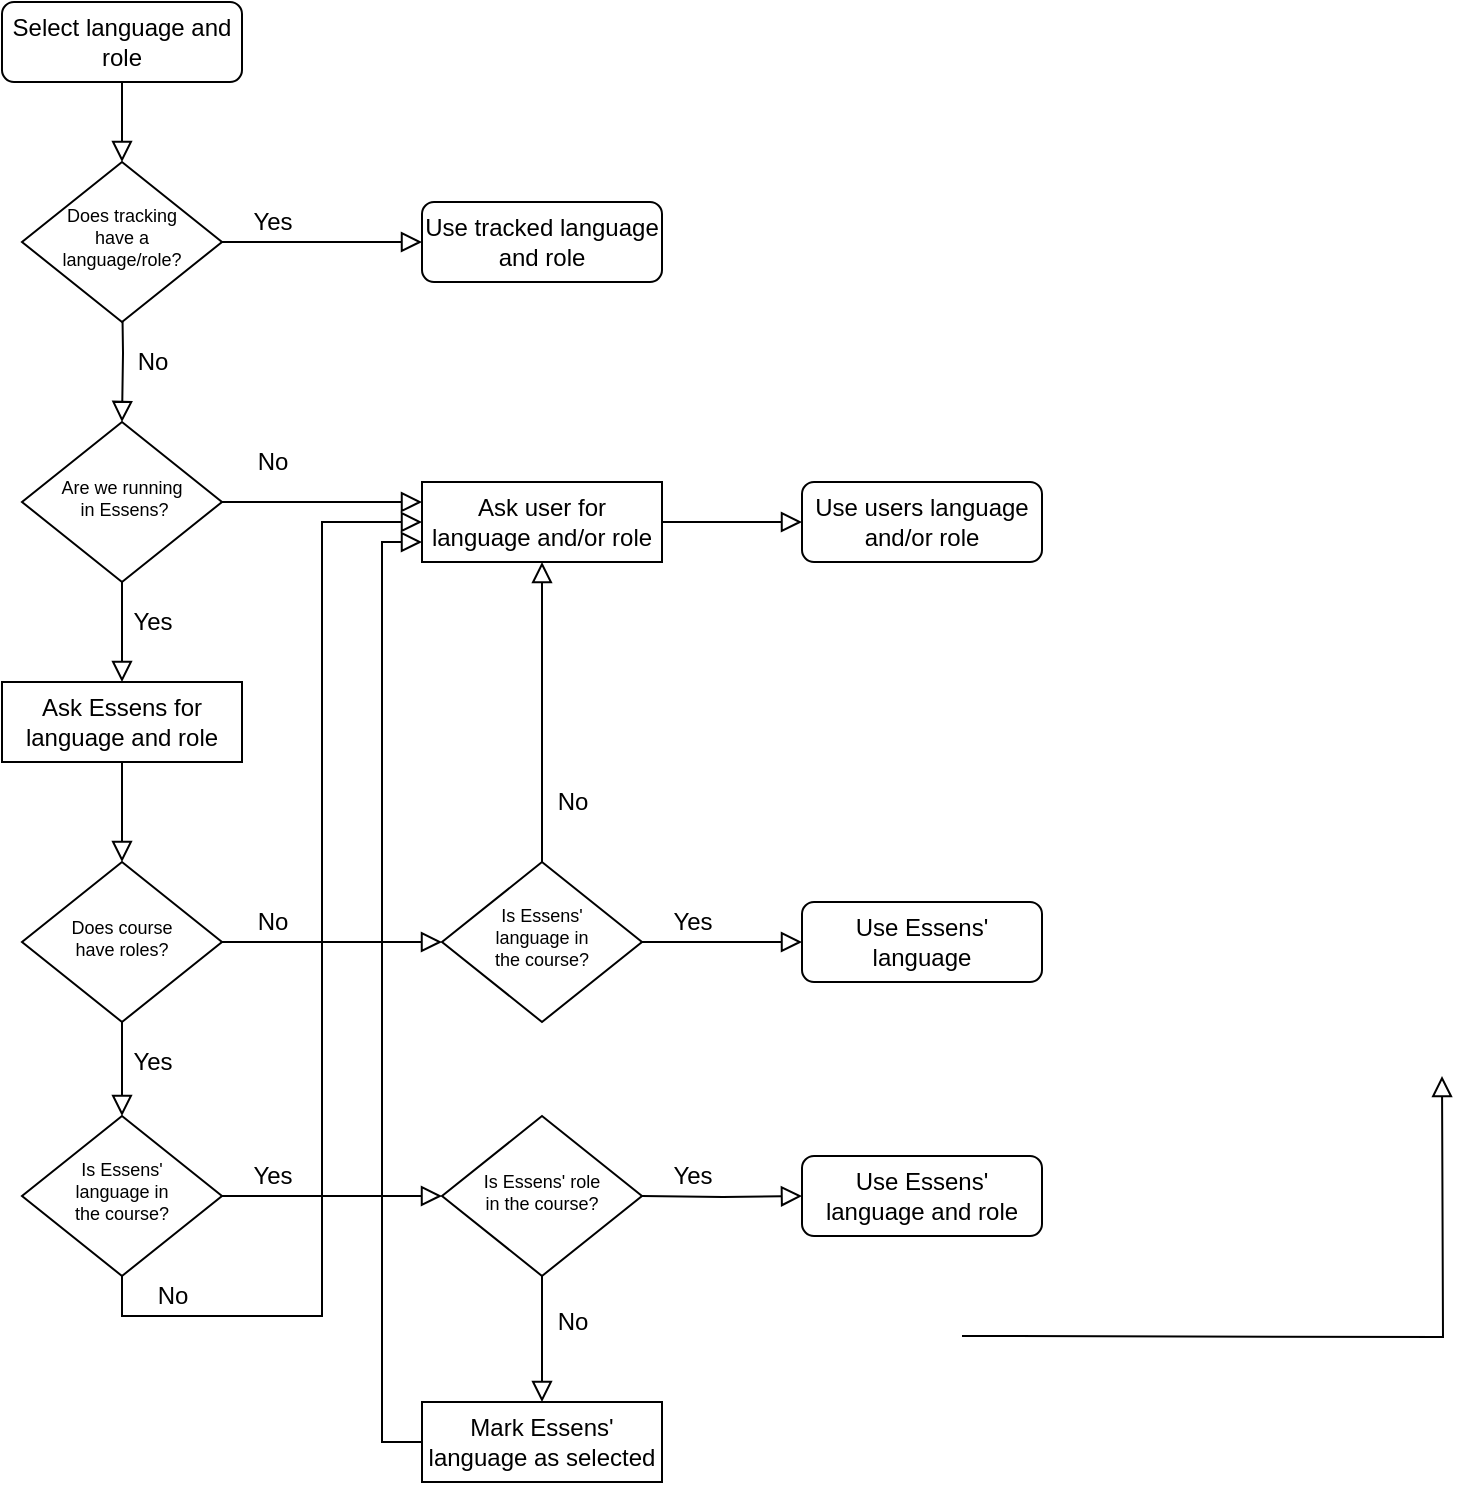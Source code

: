 <mxfile version="15.0.6" type="device"><diagram id="C5RBs43oDa-KdzZeNtuy" name="Page-1"><mxGraphModel dx="3100" dy="1554" grid="1" gridSize="10" guides="1" tooltips="1" connect="1" arrows="1" fold="1" page="1" pageScale="1" pageWidth="827" pageHeight="1169" math="0" shadow="0"><root><mxCell id="WIyWlLk6GJQsqaUBKTNV-0"/><mxCell id="WIyWlLk6GJQsqaUBKTNV-1" parent="WIyWlLk6GJQsqaUBKTNV-0"/><mxCell id="WIyWlLk6GJQsqaUBKTNV-2" value="" style="rounded=0;html=1;jettySize=auto;orthogonalLoop=1;fontSize=11;endArrow=block;endFill=0;endSize=8;strokeWidth=1;shadow=0;labelBackgroundColor=none;edgeStyle=orthogonalEdgeStyle;entryX=0.5;entryY=0;entryDx=0;entryDy=0;" parent="WIyWlLk6GJQsqaUBKTNV-1" source="WIyWlLk6GJQsqaUBKTNV-3" target="WIyWlLk6GJQsqaUBKTNV-6" edge="1"><mxGeometry relative="1" as="geometry"><mxPoint x="320" y="250" as="targetPoint"/></mxGeometry></mxCell><mxCell id="WIyWlLk6GJQsqaUBKTNV-3" value="Select language and role" style="rounded=1;whiteSpace=wrap;html=1;fontSize=12;glass=0;strokeWidth=1;shadow=0;" parent="WIyWlLk6GJQsqaUBKTNV-1" vertex="1"><mxGeometry x="80" y="80" width="120" height="40" as="geometry"/></mxCell><mxCell id="WIyWlLk6GJQsqaUBKTNV-4" value="" style="rounded=0;html=1;jettySize=auto;orthogonalLoop=1;fontSize=11;endArrow=block;endFill=0;endSize=8;strokeWidth=1;shadow=0;labelBackgroundColor=none;edgeStyle=orthogonalEdgeStyle;entryX=0.5;entryY=0;entryDx=0;entryDy=0;" parent="WIyWlLk6GJQsqaUBKTNV-1" target="D3hgoPBLefKp11i-dz1L-3" edge="1"><mxGeometry x="-0.333" y="30" relative="1" as="geometry"><mxPoint as="offset"/><mxPoint x="140" y="220" as="sourcePoint"/><mxPoint x="200.0" y="250" as="targetPoint"/></mxGeometry></mxCell><mxCell id="WIyWlLk6GJQsqaUBKTNV-5" value="" style="edgeStyle=orthogonalEdgeStyle;rounded=0;html=1;jettySize=auto;orthogonalLoop=1;fontSize=11;endArrow=block;endFill=0;endSize=8;strokeWidth=1;shadow=0;labelBackgroundColor=none;exitX=1;exitY=0.5;exitDx=0;exitDy=0;entryX=0;entryY=0.5;entryDx=0;entryDy=0;" parent="WIyWlLk6GJQsqaUBKTNV-1" edge="1" target="WIyWlLk6GJQsqaUBKTNV-7" source="WIyWlLk6GJQsqaUBKTNV-6"><mxGeometry x="-0.24" y="10" relative="1" as="geometry"><mxPoint as="offset"/><mxPoint x="251" y="170" as="sourcePoint"/><mxPoint x="290" y="200" as="targetPoint"/></mxGeometry></mxCell><mxCell id="WIyWlLk6GJQsqaUBKTNV-6" value="Does tracking &lt;br&gt;have a &lt;br&gt;language/role?" style="rhombus;whiteSpace=wrap;html=1;shadow=0;fontFamily=Helvetica;fontSize=9;align=center;strokeWidth=1;spacing=6;spacingTop=-4;" parent="WIyWlLk6GJQsqaUBKTNV-1" vertex="1"><mxGeometry x="90" y="160" width="100" height="80" as="geometry"/></mxCell><mxCell id="WIyWlLk6GJQsqaUBKTNV-7" value="Use tracked language and role" style="rounded=1;whiteSpace=wrap;html=1;fontSize=12;glass=0;strokeWidth=1;shadow=0;" parent="WIyWlLk6GJQsqaUBKTNV-1" vertex="1"><mxGeometry x="290" y="180" width="120" height="40" as="geometry"/></mxCell><mxCell id="kilz5VdmL4y9CYXR9xXD-6" value="" style="edgeStyle=orthogonalEdgeStyle;rounded=0;html=1;jettySize=auto;orthogonalLoop=1;fontSize=11;endArrow=block;endFill=0;endSize=8;strokeWidth=1;shadow=0;labelBackgroundColor=none;entryX=0.5;entryY=0;entryDx=0;entryDy=0;exitX=0.5;exitY=1;exitDx=0;exitDy=0;" parent="WIyWlLk6GJQsqaUBKTNV-1" target="kilz5VdmL4y9CYXR9xXD-5" edge="1"><mxGeometry y="20" relative="1" as="geometry"><mxPoint as="offset"/><mxPoint x="560.0" y="747" as="sourcePoint"/><mxPoint x="800" y="617" as="targetPoint"/><Array as="points"/></mxGeometry></mxCell><mxCell id="D3hgoPBLefKp11i-dz1L-13" style="edgeStyle=orthogonalEdgeStyle;rounded=0;orthogonalLoop=1;jettySize=auto;html=1;exitX=0.5;exitY=1;exitDx=0;exitDy=0;entryX=0.5;entryY=0;entryDx=0;entryDy=0;shadow=0;labelBackgroundColor=none;endArrow=block;endFill=0;endSize=8;strokeWidth=1;" edge="1" parent="WIyWlLk6GJQsqaUBKTNV-1" source="D3hgoPBLefKp11i-dz1L-2" target="D3hgoPBLefKp11i-dz1L-12"><mxGeometry relative="1" as="geometry"/></mxCell><mxCell id="D3hgoPBLefKp11i-dz1L-2" value="Ask Essens for language and role" style="rounded=0;whiteSpace=wrap;html=1;fontSize=12;" vertex="1" parent="WIyWlLk6GJQsqaUBKTNV-1"><mxGeometry x="80" y="420" width="120" height="40" as="geometry"/></mxCell><mxCell id="D3hgoPBLefKp11i-dz1L-5" style="edgeStyle=orthogonalEdgeStyle;rounded=0;orthogonalLoop=1;jettySize=auto;html=1;exitX=0.5;exitY=1;exitDx=0;exitDy=0;entryX=0.5;entryY=0;entryDx=0;entryDy=0;shadow=0;labelBackgroundColor=none;endArrow=block;endFill=0;endSize=8;strokeWidth=1;" edge="1" parent="WIyWlLk6GJQsqaUBKTNV-1" source="D3hgoPBLefKp11i-dz1L-3" target="D3hgoPBLefKp11i-dz1L-2"><mxGeometry relative="1" as="geometry"/></mxCell><mxCell id="D3hgoPBLefKp11i-dz1L-8" style="edgeStyle=orthogonalEdgeStyle;rounded=0;orthogonalLoop=1;jettySize=auto;html=1;exitX=1;exitY=0.5;exitDx=0;exitDy=0;shadow=0;labelBackgroundColor=none;endArrow=block;endFill=0;endSize=8;strokeWidth=1;" edge="1" parent="WIyWlLk6GJQsqaUBKTNV-1" source="D3hgoPBLefKp11i-dz1L-3"><mxGeometry relative="1" as="geometry"><mxPoint x="290" y="330" as="targetPoint"/></mxGeometry></mxCell><mxCell id="D3hgoPBLefKp11i-dz1L-3" value="Are we running&lt;br&gt;&amp;nbsp;in Essens?" style="rhombus;whiteSpace=wrap;html=1;shadow=0;fontFamily=Helvetica;fontSize=9;align=center;strokeWidth=1;spacing=6;spacingTop=-4;" vertex="1" parent="WIyWlLk6GJQsqaUBKTNV-1"><mxGeometry x="90" y="290" width="100" height="80" as="geometry"/></mxCell><mxCell id="D3hgoPBLefKp11i-dz1L-6" value="Yes" style="text;html=1;align=center;verticalAlign=middle;resizable=0;points=[];autosize=1;strokeColor=none;fillColor=none;" vertex="1" parent="WIyWlLk6GJQsqaUBKTNV-1"><mxGeometry x="140" y="380" width="30" height="20" as="geometry"/></mxCell><mxCell id="D3hgoPBLefKp11i-dz1L-11" style="edgeStyle=orthogonalEdgeStyle;rounded=0;orthogonalLoop=1;jettySize=auto;html=1;exitX=1;exitY=0.5;exitDx=0;exitDy=0;entryX=0;entryY=0.5;entryDx=0;entryDy=0;shadow=0;labelBackgroundColor=none;endArrow=block;endFill=0;endSize=8;strokeWidth=1;" edge="1" parent="WIyWlLk6GJQsqaUBKTNV-1" source="D3hgoPBLefKp11i-dz1L-7" target="D3hgoPBLefKp11i-dz1L-10"><mxGeometry relative="1" as="geometry"/></mxCell><mxCell id="D3hgoPBLefKp11i-dz1L-7" value="Ask user for&lt;br&gt;language and/or role" style="rounded=0;whiteSpace=wrap;html=1;fontSize=12;" vertex="1" parent="WIyWlLk6GJQsqaUBKTNV-1"><mxGeometry x="290" y="320" width="120" height="40" as="geometry"/></mxCell><mxCell id="D3hgoPBLefKp11i-dz1L-9" value="No" style="text;html=1;align=center;verticalAlign=middle;resizable=0;points=[];autosize=1;strokeColor=none;fillColor=none;" vertex="1" parent="WIyWlLk6GJQsqaUBKTNV-1"><mxGeometry x="200" y="300" width="30" height="20" as="geometry"/></mxCell><mxCell id="D3hgoPBLefKp11i-dz1L-10" value="Use users language and/or role" style="rounded=1;whiteSpace=wrap;html=1;fontSize=12;glass=0;strokeWidth=1;shadow=0;" vertex="1" parent="WIyWlLk6GJQsqaUBKTNV-1"><mxGeometry x="480" y="320" width="120" height="40" as="geometry"/></mxCell><mxCell id="D3hgoPBLefKp11i-dz1L-15" style="edgeStyle=orthogonalEdgeStyle;rounded=0;orthogonalLoop=1;jettySize=auto;html=1;exitX=0.5;exitY=1;exitDx=0;exitDy=0;shadow=0;labelBackgroundColor=none;endArrow=block;endFill=0;endSize=8;strokeWidth=1;entryX=0.5;entryY=0;entryDx=0;entryDy=0;" edge="1" parent="WIyWlLk6GJQsqaUBKTNV-1" source="D3hgoPBLefKp11i-dz1L-12" target="D3hgoPBLefKp11i-dz1L-14"><mxGeometry relative="1" as="geometry"><mxPoint x="130" y="640" as="targetPoint"/></mxGeometry></mxCell><mxCell id="D3hgoPBLefKp11i-dz1L-20" style="edgeStyle=orthogonalEdgeStyle;rounded=0;orthogonalLoop=1;jettySize=auto;html=1;exitX=1;exitY=0.5;exitDx=0;exitDy=0;entryX=0;entryY=0.5;entryDx=0;entryDy=0;shadow=0;labelBackgroundColor=none;endArrow=block;endFill=0;endSize=8;strokeWidth=1;" edge="1" parent="WIyWlLk6GJQsqaUBKTNV-1" source="D3hgoPBLefKp11i-dz1L-12" target="D3hgoPBLefKp11i-dz1L-17"><mxGeometry relative="1" as="geometry"/></mxCell><mxCell id="D3hgoPBLefKp11i-dz1L-12" value="Does course&lt;br&gt;have roles?" style="rhombus;whiteSpace=wrap;html=1;shadow=0;fontFamily=Helvetica;fontSize=9;align=center;strokeWidth=1;spacing=6;spacingTop=-4;" vertex="1" parent="WIyWlLk6GJQsqaUBKTNV-1"><mxGeometry x="90" y="510" width="100" height="80" as="geometry"/></mxCell><mxCell id="D3hgoPBLefKp11i-dz1L-29" style="edgeStyle=orthogonalEdgeStyle;rounded=0;orthogonalLoop=1;jettySize=auto;html=1;exitX=1;exitY=0.5;exitDx=0;exitDy=0;shadow=0;labelBackgroundColor=none;endArrow=block;endFill=0;endSize=8;strokeWidth=1;entryX=0;entryY=0.5;entryDx=0;entryDy=0;" edge="1" parent="WIyWlLk6GJQsqaUBKTNV-1" source="D3hgoPBLefKp11i-dz1L-14" target="D3hgoPBLefKp11i-dz1L-31"><mxGeometry relative="1" as="geometry"><mxPoint x="320" y="677" as="targetPoint"/></mxGeometry></mxCell><mxCell id="D3hgoPBLefKp11i-dz1L-36" style="edgeStyle=orthogonalEdgeStyle;rounded=0;orthogonalLoop=1;jettySize=auto;html=1;exitX=0.5;exitY=1;exitDx=0;exitDy=0;shadow=0;labelBackgroundColor=none;endArrow=block;endFill=0;endSize=8;strokeWidth=1;entryX=0;entryY=0.5;entryDx=0;entryDy=0;" edge="1" parent="WIyWlLk6GJQsqaUBKTNV-1" source="D3hgoPBLefKp11i-dz1L-14" target="D3hgoPBLefKp11i-dz1L-7"><mxGeometry relative="1" as="geometry"><mxPoint x="260" y="360" as="targetPoint"/></mxGeometry></mxCell><mxCell id="D3hgoPBLefKp11i-dz1L-14" value="Is Essens'&lt;br&gt;language in&lt;br&gt;the course?" style="rhombus;whiteSpace=wrap;html=1;shadow=0;fontFamily=Helvetica;fontSize=9;align=center;strokeWidth=1;spacing=6;spacingTop=-4;" vertex="1" parent="WIyWlLk6GJQsqaUBKTNV-1"><mxGeometry x="90" y="637" width="100" height="80" as="geometry"/></mxCell><mxCell id="D3hgoPBLefKp11i-dz1L-16" value="Yes" style="text;html=1;align=center;verticalAlign=middle;resizable=0;points=[];autosize=1;strokeColor=none;fillColor=none;" vertex="1" parent="WIyWlLk6GJQsqaUBKTNV-1"><mxGeometry x="140" y="600" width="30" height="20" as="geometry"/></mxCell><mxCell id="D3hgoPBLefKp11i-dz1L-24" style="edgeStyle=orthogonalEdgeStyle;rounded=0;orthogonalLoop=1;jettySize=auto;html=1;exitX=0.5;exitY=0;exitDx=0;exitDy=0;entryX=0.5;entryY=1;entryDx=0;entryDy=0;shadow=0;labelBackgroundColor=none;endArrow=block;endFill=0;endSize=8;strokeWidth=1;" edge="1" parent="WIyWlLk6GJQsqaUBKTNV-1" source="D3hgoPBLefKp11i-dz1L-17" target="D3hgoPBLefKp11i-dz1L-7"><mxGeometry relative="1" as="geometry"/></mxCell><mxCell id="D3hgoPBLefKp11i-dz1L-27" style="edgeStyle=orthogonalEdgeStyle;rounded=0;orthogonalLoop=1;jettySize=auto;html=1;exitX=1;exitY=0.5;exitDx=0;exitDy=0;entryX=0;entryY=0.5;entryDx=0;entryDy=0;shadow=0;labelBackgroundColor=none;endArrow=block;endFill=0;endSize=8;strokeWidth=1;" edge="1" parent="WIyWlLk6GJQsqaUBKTNV-1" source="D3hgoPBLefKp11i-dz1L-17" target="D3hgoPBLefKp11i-dz1L-26"><mxGeometry relative="1" as="geometry"/></mxCell><mxCell id="D3hgoPBLefKp11i-dz1L-17" value="Is Essens'&lt;br&gt;language in &lt;br&gt;the course?" style="rhombus;whiteSpace=wrap;html=1;shadow=0;fontFamily=Helvetica;fontSize=9;align=center;strokeWidth=1;spacing=6;spacingTop=-4;" vertex="1" parent="WIyWlLk6GJQsqaUBKTNV-1"><mxGeometry x="300" y="510" width="100" height="80" as="geometry"/></mxCell><mxCell id="D3hgoPBLefKp11i-dz1L-21" value="No" style="text;html=1;align=center;verticalAlign=middle;resizable=0;points=[];autosize=1;strokeColor=none;fillColor=none;" vertex="1" parent="WIyWlLk6GJQsqaUBKTNV-1"><mxGeometry x="200" y="530" width="30" height="20" as="geometry"/></mxCell><mxCell id="D3hgoPBLefKp11i-dz1L-23" value="No" style="text;html=1;align=center;verticalAlign=middle;resizable=0;points=[];autosize=1;strokeColor=none;fillColor=none;" vertex="1" parent="WIyWlLk6GJQsqaUBKTNV-1"><mxGeometry x="140" y="250" width="30" height="20" as="geometry"/></mxCell><mxCell id="D3hgoPBLefKp11i-dz1L-25" value="No" style="text;html=1;align=center;verticalAlign=middle;resizable=0;points=[];autosize=1;strokeColor=none;fillColor=none;" vertex="1" parent="WIyWlLk6GJQsqaUBKTNV-1"><mxGeometry x="350" y="470" width="30" height="20" as="geometry"/></mxCell><mxCell id="D3hgoPBLefKp11i-dz1L-26" value="Use Essens' language" style="rounded=1;whiteSpace=wrap;html=1;fontSize=12;glass=0;strokeWidth=1;shadow=0;" vertex="1" parent="WIyWlLk6GJQsqaUBKTNV-1"><mxGeometry x="480" y="530" width="120" height="40" as="geometry"/></mxCell><mxCell id="D3hgoPBLefKp11i-dz1L-28" value="Yes" style="text;html=1;align=center;verticalAlign=middle;resizable=0;points=[];autosize=1;strokeColor=none;fillColor=none;" vertex="1" parent="WIyWlLk6GJQsqaUBKTNV-1"><mxGeometry x="410" y="530" width="30" height="20" as="geometry"/></mxCell><mxCell id="D3hgoPBLefKp11i-dz1L-30" value="Yes" style="text;html=1;align=center;verticalAlign=middle;resizable=0;points=[];autosize=1;strokeColor=none;fillColor=none;" vertex="1" parent="WIyWlLk6GJQsqaUBKTNV-1"><mxGeometry x="200" y="657" width="30" height="20" as="geometry"/></mxCell><mxCell id="D3hgoPBLefKp11i-dz1L-40" value="" style="edgeStyle=orthogonalEdgeStyle;rounded=0;orthogonalLoop=1;jettySize=auto;html=1;shadow=0;labelBackgroundColor=none;endArrow=block;endFill=0;endSize=8;strokeWidth=1;entryX=0.5;entryY=0;entryDx=0;entryDy=0;" edge="1" parent="WIyWlLk6GJQsqaUBKTNV-1" source="D3hgoPBLefKp11i-dz1L-31" target="D3hgoPBLefKp11i-dz1L-41"><mxGeometry relative="1" as="geometry"><mxPoint x="350" y="807" as="targetPoint"/></mxGeometry></mxCell><mxCell id="D3hgoPBLefKp11i-dz1L-31" value="&lt;span&gt;Is Essens' role&lt;/span&gt;&lt;br&gt;&lt;span&gt;in the course?&lt;/span&gt;" style="rhombus;whiteSpace=wrap;html=1;shadow=0;fontFamily=Helvetica;fontSize=9;align=center;strokeWidth=1;spacing=6;spacingTop=-4;" vertex="1" parent="WIyWlLk6GJQsqaUBKTNV-1"><mxGeometry x="300" y="637" width="100" height="80" as="geometry"/></mxCell><mxCell id="D3hgoPBLefKp11i-dz1L-33" style="edgeStyle=orthogonalEdgeStyle;rounded=0;orthogonalLoop=1;jettySize=auto;html=1;exitX=1;exitY=0.5;exitDx=0;exitDy=0;entryX=0;entryY=0.5;entryDx=0;entryDy=0;shadow=0;labelBackgroundColor=none;endArrow=block;endFill=0;endSize=8;strokeWidth=1;" edge="1" target="D3hgoPBLefKp11i-dz1L-34" parent="WIyWlLk6GJQsqaUBKTNV-1"><mxGeometry relative="1" as="geometry"><mxPoint x="400.0" y="677" as="sourcePoint"/></mxGeometry></mxCell><mxCell id="D3hgoPBLefKp11i-dz1L-34" value="Use Essens' language and role" style="rounded=1;whiteSpace=wrap;html=1;fontSize=12;glass=0;strokeWidth=1;shadow=0;" vertex="1" parent="WIyWlLk6GJQsqaUBKTNV-1"><mxGeometry x="480" y="657" width="120" height="40" as="geometry"/></mxCell><mxCell id="D3hgoPBLefKp11i-dz1L-35" value="Yes" style="text;html=1;align=center;verticalAlign=middle;resizable=0;points=[];autosize=1;strokeColor=none;fillColor=none;" vertex="1" parent="WIyWlLk6GJQsqaUBKTNV-1"><mxGeometry x="410" y="657" width="30" height="20" as="geometry"/></mxCell><mxCell id="D3hgoPBLefKp11i-dz1L-38" value="No" style="text;html=1;align=center;verticalAlign=middle;resizable=0;points=[];autosize=1;strokeColor=none;fillColor=none;" vertex="1" parent="WIyWlLk6GJQsqaUBKTNV-1"><mxGeometry x="150" y="717" width="30" height="20" as="geometry"/></mxCell><mxCell id="D3hgoPBLefKp11i-dz1L-43" style="edgeStyle=orthogonalEdgeStyle;rounded=0;orthogonalLoop=1;jettySize=auto;html=1;exitX=0;exitY=0.5;exitDx=0;exitDy=0;shadow=0;labelBackgroundColor=none;endArrow=block;endFill=0;endSize=8;strokeWidth=1;entryX=0;entryY=0.75;entryDx=0;entryDy=0;" edge="1" parent="WIyWlLk6GJQsqaUBKTNV-1" source="D3hgoPBLefKp11i-dz1L-41" target="D3hgoPBLefKp11i-dz1L-7"><mxGeometry relative="1" as="geometry"><mxPoint x="270" y="360.0" as="targetPoint"/></mxGeometry></mxCell><mxCell id="D3hgoPBLefKp11i-dz1L-41" value="Mark Essens' language as selected" style="rounded=0;whiteSpace=wrap;html=1;fontSize=12;" vertex="1" parent="WIyWlLk6GJQsqaUBKTNV-1"><mxGeometry x="290" y="780" width="120" height="40" as="geometry"/></mxCell><mxCell id="D3hgoPBLefKp11i-dz1L-45" value="No" style="text;html=1;align=center;verticalAlign=middle;resizable=0;points=[];autosize=1;strokeColor=none;fillColor=none;" vertex="1" parent="WIyWlLk6GJQsqaUBKTNV-1"><mxGeometry x="350" y="730" width="30" height="20" as="geometry"/></mxCell><mxCell id="D3hgoPBLefKp11i-dz1L-49" value="Yes" style="text;html=1;align=center;verticalAlign=middle;resizable=0;points=[];autosize=1;strokeColor=none;fillColor=none;" vertex="1" parent="WIyWlLk6GJQsqaUBKTNV-1"><mxGeometry x="200" y="180" width="30" height="20" as="geometry"/></mxCell></root></mxGraphModel></diagram></mxfile>